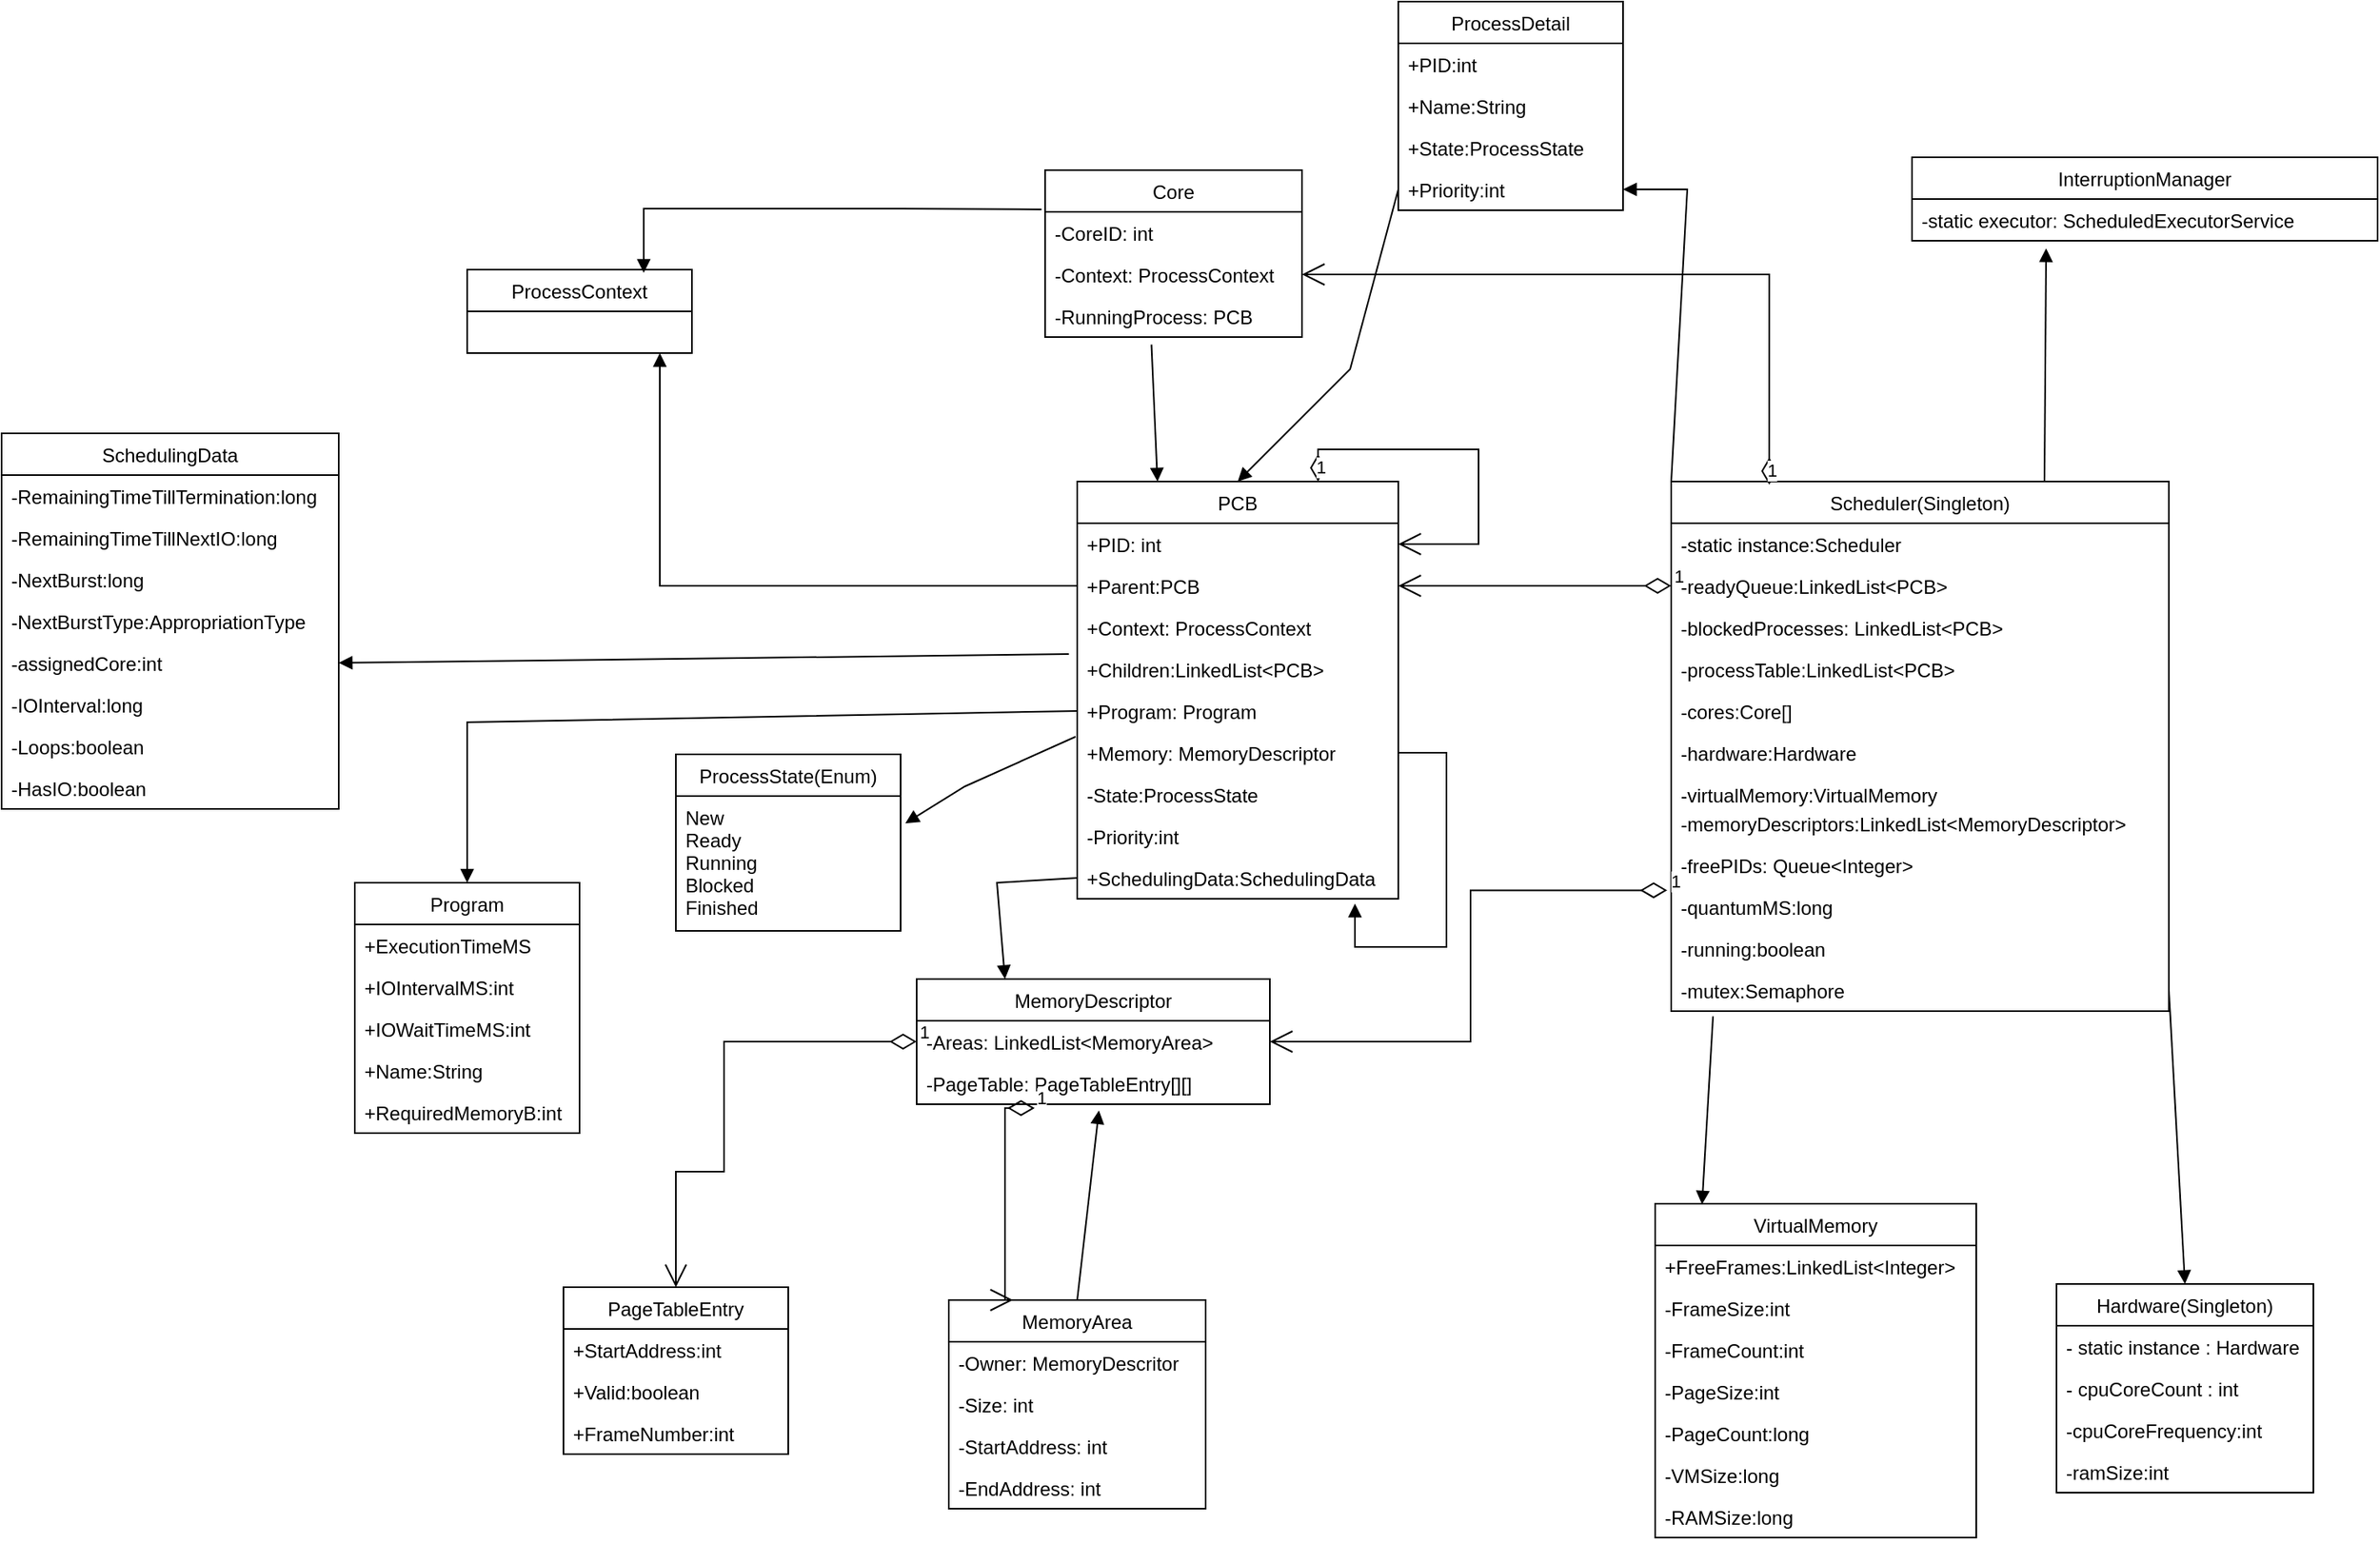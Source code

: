 <mxfile version="19.0.2" type="device"><diagram id="vgAINkqZk9e5ZRHIh0cH" name="Page-1"><mxGraphModel dx="3744" dy="1105" grid="1" gridSize="10" guides="1" tooltips="1" connect="1" arrows="1" fold="1" page="1" pageScale="1" pageWidth="827" pageHeight="1169" math="0" shadow="0"><root><mxCell id="0"/><mxCell id="1" parent="0"/><mxCell id="w7DauLgkfrRokklgGeX6-1" value="Core" style="swimlane;fontStyle=0;childLayout=stackLayout;horizontal=1;startSize=26;fillColor=none;horizontalStack=0;resizeParent=1;resizeParentMax=0;resizeLast=0;collapsible=1;marginBottom=0;" vertex="1" parent="1"><mxGeometry x="-240" y="496" width="160" height="104" as="geometry"/></mxCell><mxCell id="w7DauLgkfrRokklgGeX6-2" value="-CoreID: int" style="text;strokeColor=none;fillColor=none;align=left;verticalAlign=top;spacingLeft=4;spacingRight=4;overflow=hidden;rotatable=0;points=[[0,0.5],[1,0.5]];portConstraint=eastwest;" vertex="1" parent="w7DauLgkfrRokklgGeX6-1"><mxGeometry y="26" width="160" height="26" as="geometry"/></mxCell><mxCell id="w7DauLgkfrRokklgGeX6-3" value="-Context: ProcessContext&#10;" style="text;strokeColor=none;fillColor=none;align=left;verticalAlign=top;spacingLeft=4;spacingRight=4;overflow=hidden;rotatable=0;points=[[0,0.5],[1,0.5]];portConstraint=eastwest;" vertex="1" parent="w7DauLgkfrRokklgGeX6-1"><mxGeometry y="52" width="160" height="26" as="geometry"/></mxCell><mxCell id="w7DauLgkfrRokklgGeX6-4" value="-RunningProcess: PCB" style="text;strokeColor=none;fillColor=none;align=left;verticalAlign=top;spacingLeft=4;spacingRight=4;overflow=hidden;rotatable=0;points=[[0,0.5],[1,0.5]];portConstraint=eastwest;" vertex="1" parent="w7DauLgkfrRokklgGeX6-1"><mxGeometry y="78" width="160" height="26" as="geometry"/></mxCell><mxCell id="w7DauLgkfrRokklgGeX6-5" value="Hardware(Singleton)" style="swimlane;fontStyle=0;childLayout=stackLayout;horizontal=1;startSize=26;fillColor=none;horizontalStack=0;resizeParent=1;resizeParentMax=0;resizeLast=0;collapsible=1;marginBottom=0;" vertex="1" parent="1"><mxGeometry x="390" y="1190" width="160" height="130" as="geometry"/></mxCell><mxCell id="w7DauLgkfrRokklgGeX6-6" value="- static instance : Hardware&#10; " style="text;strokeColor=none;fillColor=none;align=left;verticalAlign=top;spacingLeft=4;spacingRight=4;overflow=hidden;rotatable=0;points=[[0,0.5],[1,0.5]];portConstraint=eastwest;" vertex="1" parent="w7DauLgkfrRokklgGeX6-5"><mxGeometry y="26" width="160" height="26" as="geometry"/></mxCell><mxCell id="w7DauLgkfrRokklgGeX6-7" value="- cpuCoreCount : int&#10;" style="text;strokeColor=none;fillColor=none;align=left;verticalAlign=top;spacingLeft=4;spacingRight=4;overflow=hidden;rotatable=0;points=[[0,0.5],[1,0.5]];portConstraint=eastwest;" vertex="1" parent="w7DauLgkfrRokklgGeX6-5"><mxGeometry y="52" width="160" height="26" as="geometry"/></mxCell><mxCell id="w7DauLgkfrRokklgGeX6-8" value="-cpuCoreFrequency:int" style="text;strokeColor=none;fillColor=none;align=left;verticalAlign=top;spacingLeft=4;spacingRight=4;overflow=hidden;rotatable=0;points=[[0,0.5],[1,0.5]];portConstraint=eastwest;" vertex="1" parent="w7DauLgkfrRokklgGeX6-5"><mxGeometry y="78" width="160" height="26" as="geometry"/></mxCell><mxCell id="w7DauLgkfrRokklgGeX6-9" value="-ramSize:int&#10;" style="text;strokeColor=none;fillColor=none;align=left;verticalAlign=top;spacingLeft=4;spacingRight=4;overflow=hidden;rotatable=0;points=[[0,0.5],[1,0.5]];portConstraint=eastwest;" vertex="1" parent="w7DauLgkfrRokklgGeX6-5"><mxGeometry y="104" width="160" height="26" as="geometry"/></mxCell><mxCell id="w7DauLgkfrRokklgGeX6-10" value="InterruptionManager" style="swimlane;fontStyle=0;childLayout=stackLayout;horizontal=1;startSize=26;fillColor=none;horizontalStack=0;resizeParent=1;resizeParentMax=0;resizeLast=0;collapsible=1;marginBottom=0;" vertex="1" parent="1"><mxGeometry x="300" y="488" width="290" height="52" as="geometry"/></mxCell><mxCell id="w7DauLgkfrRokklgGeX6-11" value="-static executor: ScheduledExecutorService" style="text;strokeColor=none;fillColor=none;align=left;verticalAlign=top;spacingLeft=4;spacingRight=4;overflow=hidden;rotatable=0;points=[[0,0.5],[1,0.5]];portConstraint=eastwest;" vertex="1" parent="w7DauLgkfrRokklgGeX6-10"><mxGeometry y="26" width="290" height="26" as="geometry"/></mxCell><mxCell id="w7DauLgkfrRokklgGeX6-14" value="MemoryArea" style="swimlane;fontStyle=0;childLayout=stackLayout;horizontal=1;startSize=26;fillColor=none;horizontalStack=0;resizeParent=1;resizeParentMax=0;resizeLast=0;collapsible=1;marginBottom=0;" vertex="1" parent="1"><mxGeometry x="-300" y="1200" width="160" height="130" as="geometry"/></mxCell><mxCell id="w7DauLgkfrRokklgGeX6-15" value="-Owner: MemoryDescritor&#10;" style="text;strokeColor=none;fillColor=none;align=left;verticalAlign=top;spacingLeft=4;spacingRight=4;overflow=hidden;rotatable=0;points=[[0,0.5],[1,0.5]];portConstraint=eastwest;" vertex="1" parent="w7DauLgkfrRokklgGeX6-14"><mxGeometry y="26" width="160" height="26" as="geometry"/></mxCell><mxCell id="w7DauLgkfrRokklgGeX6-16" value="-Size: int&#10;" style="text;strokeColor=none;fillColor=none;align=left;verticalAlign=top;spacingLeft=4;spacingRight=4;overflow=hidden;rotatable=0;points=[[0,0.5],[1,0.5]];portConstraint=eastwest;" vertex="1" parent="w7DauLgkfrRokklgGeX6-14"><mxGeometry y="52" width="160" height="26" as="geometry"/></mxCell><mxCell id="w7DauLgkfrRokklgGeX6-17" value="-StartAddress: int" style="text;strokeColor=none;fillColor=none;align=left;verticalAlign=top;spacingLeft=4;spacingRight=4;overflow=hidden;rotatable=0;points=[[0,0.5],[1,0.5]];portConstraint=eastwest;" vertex="1" parent="w7DauLgkfrRokklgGeX6-14"><mxGeometry y="78" width="160" height="26" as="geometry"/></mxCell><mxCell id="w7DauLgkfrRokklgGeX6-18" value="-EndAddress: int" style="text;strokeColor=none;fillColor=none;align=left;verticalAlign=top;spacingLeft=4;spacingRight=4;overflow=hidden;rotatable=0;points=[[0,0.5],[1,0.5]];portConstraint=eastwest;" vertex="1" parent="w7DauLgkfrRokklgGeX6-14"><mxGeometry y="104" width="160" height="26" as="geometry"/></mxCell><mxCell id="w7DauLgkfrRokklgGeX6-19" value="MemoryDescriptor" style="swimlane;fontStyle=0;childLayout=stackLayout;horizontal=1;startSize=26;fillColor=none;horizontalStack=0;resizeParent=1;resizeParentMax=0;resizeLast=0;collapsible=1;marginBottom=0;" vertex="1" parent="1"><mxGeometry x="-320" y="1000" width="220" height="78" as="geometry"/></mxCell><mxCell id="w7DauLgkfrRokklgGeX6-20" value="-Areas: LinkedList&lt;MemoryArea&gt;" style="text;strokeColor=none;fillColor=none;align=left;verticalAlign=top;spacingLeft=4;spacingRight=4;overflow=hidden;rotatable=0;points=[[0,0.5],[1,0.5]];portConstraint=eastwest;" vertex="1" parent="w7DauLgkfrRokklgGeX6-19"><mxGeometry y="26" width="220" height="26" as="geometry"/></mxCell><mxCell id="w7DauLgkfrRokklgGeX6-21" value="-PageTable: PageTableEntry[][]" style="text;strokeColor=none;fillColor=none;align=left;verticalAlign=top;spacingLeft=4;spacingRight=4;overflow=hidden;rotatable=0;points=[[0,0.5],[1,0.5]];portConstraint=eastwest;" vertex="1" parent="w7DauLgkfrRokklgGeX6-19"><mxGeometry y="52" width="220" height="26" as="geometry"/></mxCell><mxCell id="w7DauLgkfrRokklgGeX6-27" value="PCB" style="swimlane;fontStyle=0;childLayout=stackLayout;horizontal=1;startSize=26;fillColor=none;horizontalStack=0;resizeParent=1;resizeParentMax=0;resizeLast=0;collapsible=1;marginBottom=0;" vertex="1" parent="1"><mxGeometry x="-220" y="690" width="200" height="260" as="geometry"/></mxCell><mxCell id="w7DauLgkfrRokklgGeX6-28" value="+PID: int" style="text;strokeColor=none;fillColor=none;align=left;verticalAlign=top;spacingLeft=4;spacingRight=4;overflow=hidden;rotatable=0;points=[[0,0.5],[1,0.5]];portConstraint=eastwest;" vertex="1" parent="w7DauLgkfrRokklgGeX6-27"><mxGeometry y="26" width="200" height="26" as="geometry"/></mxCell><mxCell id="w7DauLgkfrRokklgGeX6-29" value="+Parent:PCB" style="text;strokeColor=none;fillColor=none;align=left;verticalAlign=top;spacingLeft=4;spacingRight=4;overflow=hidden;rotatable=0;points=[[0,0.5],[1,0.5]];portConstraint=eastwest;" vertex="1" parent="w7DauLgkfrRokklgGeX6-27"><mxGeometry y="52" width="200" height="26" as="geometry"/></mxCell><mxCell id="w7DauLgkfrRokklgGeX6-31" value="+Context: ProcessContext" style="text;strokeColor=none;fillColor=none;align=left;verticalAlign=top;spacingLeft=4;spacingRight=4;overflow=hidden;rotatable=0;points=[[0,0.5],[1,0.5]];portConstraint=eastwest;" vertex="1" parent="w7DauLgkfrRokklgGeX6-27"><mxGeometry y="78" width="200" height="26" as="geometry"/></mxCell><mxCell id="w7DauLgkfrRokklgGeX6-34" value="+Children:LinkedList&lt;PCB&gt;" style="text;strokeColor=none;fillColor=none;align=left;verticalAlign=top;spacingLeft=4;spacingRight=4;overflow=hidden;rotatable=0;points=[[0,0.5],[1,0.5]];portConstraint=eastwest;" vertex="1" parent="w7DauLgkfrRokklgGeX6-27"><mxGeometry y="104" width="200" height="26" as="geometry"/></mxCell><mxCell id="w7DauLgkfrRokklgGeX6-33" value="+Program: Program" style="text;strokeColor=none;fillColor=none;align=left;verticalAlign=top;spacingLeft=4;spacingRight=4;overflow=hidden;rotatable=0;points=[[0,0.5],[1,0.5]];portConstraint=eastwest;" vertex="1" parent="w7DauLgkfrRokklgGeX6-27"><mxGeometry y="130" width="200" height="26" as="geometry"/></mxCell><mxCell id="w7DauLgkfrRokklgGeX6-32" value="+Memory: MemoryDescriptor" style="text;strokeColor=none;fillColor=none;align=left;verticalAlign=top;spacingLeft=4;spacingRight=4;overflow=hidden;rotatable=0;points=[[0,0.5],[1,0.5]];portConstraint=eastwest;" vertex="1" parent="w7DauLgkfrRokklgGeX6-27"><mxGeometry y="156" width="200" height="26" as="geometry"/></mxCell><mxCell id="w7DauLgkfrRokklgGeX6-118" value="-State:ProcessState" style="text;strokeColor=none;fillColor=none;align=left;verticalAlign=top;spacingLeft=4;spacingRight=4;overflow=hidden;rotatable=0;points=[[0,0.5],[1,0.5]];portConstraint=eastwest;" vertex="1" parent="w7DauLgkfrRokklgGeX6-27"><mxGeometry y="182" width="200" height="26" as="geometry"/></mxCell><mxCell id="w7DauLgkfrRokklgGeX6-119" value="-Priority:int" style="text;strokeColor=none;fillColor=none;align=left;verticalAlign=top;spacingLeft=4;spacingRight=4;overflow=hidden;rotatable=0;points=[[0,0.5],[1,0.5]];portConstraint=eastwest;" vertex="1" parent="w7DauLgkfrRokklgGeX6-27"><mxGeometry y="208" width="200" height="26" as="geometry"/></mxCell><mxCell id="w7DauLgkfrRokklgGeX6-30" value="+SchedulingData:SchedulingData" style="text;strokeColor=none;fillColor=none;align=left;verticalAlign=top;spacingLeft=4;spacingRight=4;overflow=hidden;rotatable=0;points=[[0,0.5],[1,0.5]];portConstraint=eastwest;" vertex="1" parent="w7DauLgkfrRokklgGeX6-27"><mxGeometry y="234" width="200" height="26" as="geometry"/></mxCell><mxCell id="w7DauLgkfrRokklgGeX6-107" value="" style="html=1;verticalAlign=bottom;endArrow=block;rounded=0;exitX=1;exitY=0.5;exitDx=0;exitDy=0;entryX=0.865;entryY=1.115;entryDx=0;entryDy=0;entryPerimeter=0;" edge="1" parent="w7DauLgkfrRokklgGeX6-27" source="w7DauLgkfrRokklgGeX6-32" target="w7DauLgkfrRokklgGeX6-30"><mxGeometry width="80" relative="1" as="geometry"><mxPoint x="10.0" y="153" as="sourcePoint"/><mxPoint x="180" y="210" as="targetPoint"/><Array as="points"><mxPoint x="230" y="169"/><mxPoint x="230" y="290"/><mxPoint x="173" y="290"/></Array></mxGeometry></mxCell><mxCell id="w7DauLgkfrRokklgGeX6-108" value="1" style="endArrow=open;html=1;endSize=12;startArrow=diamondThin;startSize=14;startFill=0;edgeStyle=orthogonalEdgeStyle;align=left;verticalAlign=bottom;rounded=0;exitX=0.75;exitY=0;exitDx=0;exitDy=0;entryX=1;entryY=0.5;entryDx=0;entryDy=0;" edge="1" parent="w7DauLgkfrRokklgGeX6-27" source="w7DauLgkfrRokklgGeX6-27" target="w7DauLgkfrRokklgGeX6-28"><mxGeometry x="-1" y="3" relative="1" as="geometry"><mxPoint x="-120" y="260" as="sourcePoint"/><mxPoint x="40" y="260" as="targetPoint"/><Array as="points"><mxPoint x="150" y="-20"/><mxPoint x="250" y="-20"/><mxPoint x="250" y="39"/></Array></mxGeometry></mxCell><mxCell id="w7DauLgkfrRokklgGeX6-35" value="PageTableEntry" style="swimlane;fontStyle=0;childLayout=stackLayout;horizontal=1;startSize=26;fillColor=none;horizontalStack=0;resizeParent=1;resizeParentMax=0;resizeLast=0;collapsible=1;marginBottom=0;" vertex="1" parent="1"><mxGeometry x="-540" y="1192" width="140" height="104" as="geometry"/></mxCell><mxCell id="w7DauLgkfrRokklgGeX6-36" value="+StartAddress:int" style="text;strokeColor=none;fillColor=none;align=left;verticalAlign=top;spacingLeft=4;spacingRight=4;overflow=hidden;rotatable=0;points=[[0,0.5],[1,0.5]];portConstraint=eastwest;" vertex="1" parent="w7DauLgkfrRokklgGeX6-35"><mxGeometry y="26" width="140" height="26" as="geometry"/></mxCell><mxCell id="w7DauLgkfrRokklgGeX6-37" value="+Valid:boolean" style="text;strokeColor=none;fillColor=none;align=left;verticalAlign=top;spacingLeft=4;spacingRight=4;overflow=hidden;rotatable=0;points=[[0,0.5],[1,0.5]];portConstraint=eastwest;" vertex="1" parent="w7DauLgkfrRokklgGeX6-35"><mxGeometry y="52" width="140" height="26" as="geometry"/></mxCell><mxCell id="w7DauLgkfrRokklgGeX6-38" value="+FrameNumber:int" style="text;strokeColor=none;fillColor=none;align=left;verticalAlign=top;spacingLeft=4;spacingRight=4;overflow=hidden;rotatable=0;points=[[0,0.5],[1,0.5]];portConstraint=eastwest;" vertex="1" parent="w7DauLgkfrRokklgGeX6-35"><mxGeometry y="78" width="140" height="26" as="geometry"/></mxCell><mxCell id="w7DauLgkfrRokklgGeX6-39" value="ProcessContext" style="swimlane;fontStyle=0;childLayout=stackLayout;horizontal=1;startSize=26;fillColor=none;horizontalStack=0;resizeParent=1;resizeParentMax=0;resizeLast=0;collapsible=1;marginBottom=0;" vertex="1" parent="1"><mxGeometry x="-600" y="558" width="140" height="52" as="geometry"/></mxCell><mxCell id="w7DauLgkfrRokklgGeX6-43" value="ProcessDetail" style="swimlane;fontStyle=0;childLayout=stackLayout;horizontal=1;startSize=26;fillColor=none;horizontalStack=0;resizeParent=1;resizeParentMax=0;resizeLast=0;collapsible=1;marginBottom=0;" vertex="1" parent="1"><mxGeometry x="-20" y="391" width="140" height="130" as="geometry"/></mxCell><mxCell id="w7DauLgkfrRokklgGeX6-44" value="+PID:int" style="text;strokeColor=none;fillColor=none;align=left;verticalAlign=top;spacingLeft=4;spacingRight=4;overflow=hidden;rotatable=0;points=[[0,0.5],[1,0.5]];portConstraint=eastwest;" vertex="1" parent="w7DauLgkfrRokklgGeX6-43"><mxGeometry y="26" width="140" height="26" as="geometry"/></mxCell><mxCell id="w7DauLgkfrRokklgGeX6-45" value="+Name:String" style="text;strokeColor=none;fillColor=none;align=left;verticalAlign=top;spacingLeft=4;spacingRight=4;overflow=hidden;rotatable=0;points=[[0,0.5],[1,0.5]];portConstraint=eastwest;" vertex="1" parent="w7DauLgkfrRokklgGeX6-43"><mxGeometry y="52" width="140" height="26" as="geometry"/></mxCell><mxCell id="w7DauLgkfrRokklgGeX6-47" value="+State:ProcessState" style="text;strokeColor=none;fillColor=none;align=left;verticalAlign=top;spacingLeft=4;spacingRight=4;overflow=hidden;rotatable=0;points=[[0,0.5],[1,0.5]];portConstraint=eastwest;" vertex="1" parent="w7DauLgkfrRokklgGeX6-43"><mxGeometry y="78" width="140" height="26" as="geometry"/></mxCell><mxCell id="w7DauLgkfrRokklgGeX6-46" value="+Priority:int" style="text;strokeColor=none;fillColor=none;align=left;verticalAlign=top;spacingLeft=4;spacingRight=4;overflow=hidden;rotatable=0;points=[[0,0.5],[1,0.5]];portConstraint=eastwest;" vertex="1" parent="w7DauLgkfrRokklgGeX6-43"><mxGeometry y="104" width="140" height="26" as="geometry"/></mxCell><mxCell id="w7DauLgkfrRokklgGeX6-48" value="ProcessState(Enum)" style="swimlane;fontStyle=0;childLayout=stackLayout;horizontal=1;startSize=26;fillColor=none;horizontalStack=0;resizeParent=1;resizeParentMax=0;resizeLast=0;collapsible=1;marginBottom=0;" vertex="1" parent="1"><mxGeometry x="-470" y="860" width="140" height="110" as="geometry"/></mxCell><mxCell id="w7DauLgkfrRokklgGeX6-49" value="New&#10;Ready&#10;Running&#10;Blocked&#10;Finished" style="text;strokeColor=none;fillColor=none;align=left;verticalAlign=top;spacingLeft=4;spacingRight=4;overflow=hidden;rotatable=0;points=[[0,0.5],[1,0.5]];portConstraint=eastwest;" vertex="1" parent="w7DauLgkfrRokklgGeX6-48"><mxGeometry y="26" width="140" height="84" as="geometry"/></mxCell><mxCell id="w7DauLgkfrRokklgGeX6-52" value="Program" style="swimlane;fontStyle=0;childLayout=stackLayout;horizontal=1;startSize=26;fillColor=none;horizontalStack=0;resizeParent=1;resizeParentMax=0;resizeLast=0;collapsible=1;marginBottom=0;" vertex="1" parent="1"><mxGeometry x="-670" y="940" width="140" height="156" as="geometry"/></mxCell><mxCell id="w7DauLgkfrRokklgGeX6-53" value="+ExecutionTimeMS" style="text;strokeColor=none;fillColor=none;align=left;verticalAlign=top;spacingLeft=4;spacingRight=4;overflow=hidden;rotatable=0;points=[[0,0.5],[1,0.5]];portConstraint=eastwest;" vertex="1" parent="w7DauLgkfrRokklgGeX6-52"><mxGeometry y="26" width="140" height="26" as="geometry"/></mxCell><mxCell id="w7DauLgkfrRokklgGeX6-54" value="+IOIntervalMS:int" style="text;strokeColor=none;fillColor=none;align=left;verticalAlign=top;spacingLeft=4;spacingRight=4;overflow=hidden;rotatable=0;points=[[0,0.5],[1,0.5]];portConstraint=eastwest;" vertex="1" parent="w7DauLgkfrRokklgGeX6-52"><mxGeometry y="52" width="140" height="26" as="geometry"/></mxCell><mxCell id="w7DauLgkfrRokklgGeX6-56" value="+IOWaitTimeMS:int&#10;" style="text;strokeColor=none;fillColor=none;align=left;verticalAlign=top;spacingLeft=4;spacingRight=4;overflow=hidden;rotatable=0;points=[[0,0.5],[1,0.5]];portConstraint=eastwest;" vertex="1" parent="w7DauLgkfrRokklgGeX6-52"><mxGeometry y="78" width="140" height="26" as="geometry"/></mxCell><mxCell id="w7DauLgkfrRokklgGeX6-57" value="+Name:String" style="text;strokeColor=none;fillColor=none;align=left;verticalAlign=top;spacingLeft=4;spacingRight=4;overflow=hidden;rotatable=0;points=[[0,0.5],[1,0.5]];portConstraint=eastwest;" vertex="1" parent="w7DauLgkfrRokklgGeX6-52"><mxGeometry y="104" width="140" height="26" as="geometry"/></mxCell><mxCell id="w7DauLgkfrRokklgGeX6-55" value="+RequiredMemoryB:int" style="text;strokeColor=none;fillColor=none;align=left;verticalAlign=top;spacingLeft=4;spacingRight=4;overflow=hidden;rotatable=0;points=[[0,0.5],[1,0.5]];portConstraint=eastwest;" vertex="1" parent="w7DauLgkfrRokklgGeX6-52"><mxGeometry y="130" width="140" height="26" as="geometry"/></mxCell><mxCell id="w7DauLgkfrRokklgGeX6-58" value="Scheduler(Singleton)" style="swimlane;fontStyle=0;childLayout=stackLayout;horizontal=1;startSize=26;fillColor=none;horizontalStack=0;resizeParent=1;resizeParentMax=0;resizeLast=0;collapsible=1;marginBottom=0;" vertex="1" parent="1"><mxGeometry x="150" y="690" width="310" height="330" as="geometry"/></mxCell><mxCell id="w7DauLgkfrRokklgGeX6-59" value="-static instance:Scheduler" style="text;strokeColor=none;fillColor=none;align=left;verticalAlign=top;spacingLeft=4;spacingRight=4;overflow=hidden;rotatable=0;points=[[0,0.5],[1,0.5]];portConstraint=eastwest;" vertex="1" parent="w7DauLgkfrRokklgGeX6-58"><mxGeometry y="26" width="310" height="26" as="geometry"/></mxCell><mxCell id="w7DauLgkfrRokklgGeX6-60" value="-readyQueue:LinkedList&lt;PCB&gt;" style="text;strokeColor=none;fillColor=none;align=left;verticalAlign=top;spacingLeft=4;spacingRight=4;overflow=hidden;rotatable=0;points=[[0,0.5],[1,0.5]];portConstraint=eastwest;" vertex="1" parent="w7DauLgkfrRokklgGeX6-58"><mxGeometry y="52" width="310" height="26" as="geometry"/></mxCell><mxCell id="w7DauLgkfrRokklgGeX6-62" value="-blockedProcesses: LinkedList&lt;PCB&gt;" style="text;strokeColor=none;fillColor=none;align=left;verticalAlign=top;spacingLeft=4;spacingRight=4;overflow=hidden;rotatable=0;points=[[0,0.5],[1,0.5]];portConstraint=eastwest;" vertex="1" parent="w7DauLgkfrRokklgGeX6-58"><mxGeometry y="78" width="310" height="26" as="geometry"/></mxCell><mxCell id="w7DauLgkfrRokklgGeX6-65" value="-processTable:LinkedList&lt;PCB&gt;" style="text;strokeColor=none;fillColor=none;align=left;verticalAlign=top;spacingLeft=4;spacingRight=4;overflow=hidden;rotatable=0;points=[[0,0.5],[1,0.5]];portConstraint=eastwest;" vertex="1" parent="w7DauLgkfrRokklgGeX6-58"><mxGeometry y="104" width="310" height="26" as="geometry"/></mxCell><mxCell id="w7DauLgkfrRokklgGeX6-67" value="-cores:Core[]" style="text;strokeColor=none;fillColor=none;align=left;verticalAlign=top;spacingLeft=4;spacingRight=4;overflow=hidden;rotatable=0;points=[[0,0.5],[1,0.5]];portConstraint=eastwest;" vertex="1" parent="w7DauLgkfrRokklgGeX6-58"><mxGeometry y="130" width="310" height="26" as="geometry"/></mxCell><mxCell id="w7DauLgkfrRokklgGeX6-66" value="-hardware:Hardware" style="text;strokeColor=none;fillColor=none;align=left;verticalAlign=top;spacingLeft=4;spacingRight=4;overflow=hidden;rotatable=0;points=[[0,0.5],[1,0.5]];portConstraint=eastwest;" vertex="1" parent="w7DauLgkfrRokklgGeX6-58"><mxGeometry y="156" width="310" height="26" as="geometry"/></mxCell><mxCell id="w7DauLgkfrRokklgGeX6-64" value="-virtualMemory:VirtualMemory" style="text;strokeColor=none;fillColor=none;align=left;verticalAlign=top;spacingLeft=4;spacingRight=4;overflow=hidden;rotatable=0;points=[[0,0.5],[1,0.5]];portConstraint=eastwest;" vertex="1" parent="w7DauLgkfrRokklgGeX6-58"><mxGeometry y="182" width="310" height="18" as="geometry"/></mxCell><mxCell id="w7DauLgkfrRokklgGeX6-63" value="-memoryDescriptors:LinkedList&lt;MemoryDescriptor&gt;" style="text;strokeColor=none;fillColor=none;align=left;verticalAlign=top;spacingLeft=4;spacingRight=4;overflow=hidden;rotatable=0;points=[[0,0.5],[1,0.5]];portConstraint=eastwest;" vertex="1" parent="w7DauLgkfrRokklgGeX6-58"><mxGeometry y="200" width="310" height="26" as="geometry"/></mxCell><mxCell id="w7DauLgkfrRokklgGeX6-68" value="-freePIDs: Queue&lt;Integer&gt;" style="text;strokeColor=none;fillColor=none;align=left;verticalAlign=top;spacingLeft=4;spacingRight=4;overflow=hidden;rotatable=0;points=[[0,0.5],[1,0.5]];portConstraint=eastwest;" vertex="1" parent="w7DauLgkfrRokklgGeX6-58"><mxGeometry y="226" width="310" height="26" as="geometry"/></mxCell><mxCell id="w7DauLgkfrRokklgGeX6-70" value="-quantumMS:long" style="text;strokeColor=none;fillColor=none;align=left;verticalAlign=top;spacingLeft=4;spacingRight=4;overflow=hidden;rotatable=0;points=[[0,0.5],[1,0.5]];portConstraint=eastwest;" vertex="1" parent="w7DauLgkfrRokklgGeX6-58"><mxGeometry y="252" width="310" height="26" as="geometry"/></mxCell><mxCell id="w7DauLgkfrRokklgGeX6-69" value="-running:boolean" style="text;strokeColor=none;fillColor=none;align=left;verticalAlign=top;spacingLeft=4;spacingRight=4;overflow=hidden;rotatable=0;points=[[0,0.5],[1,0.5]];portConstraint=eastwest;" vertex="1" parent="w7DauLgkfrRokklgGeX6-58"><mxGeometry y="278" width="310" height="26" as="geometry"/></mxCell><mxCell id="w7DauLgkfrRokklgGeX6-61" value="-mutex:Semaphore" style="text;strokeColor=none;fillColor=none;align=left;verticalAlign=top;spacingLeft=4;spacingRight=4;overflow=hidden;rotatable=0;points=[[0,0.5],[1,0.5]];portConstraint=eastwest;" vertex="1" parent="w7DauLgkfrRokklgGeX6-58"><mxGeometry y="304" width="310" height="26" as="geometry"/></mxCell><mxCell id="w7DauLgkfrRokklgGeX6-81" value="VirtualMemory" style="swimlane;fontStyle=0;childLayout=stackLayout;horizontal=1;startSize=26;fillColor=none;horizontalStack=0;resizeParent=1;resizeParentMax=0;resizeLast=0;collapsible=1;marginBottom=0;" vertex="1" parent="1"><mxGeometry x="140" y="1140" width="200" height="208" as="geometry"/></mxCell><mxCell id="w7DauLgkfrRokklgGeX6-82" value="+FreeFrames:LinkedList&lt;Integer&gt;" style="text;strokeColor=none;fillColor=none;align=left;verticalAlign=top;spacingLeft=4;spacingRight=4;overflow=hidden;rotatable=0;points=[[0,0.5],[1,0.5]];portConstraint=eastwest;" vertex="1" parent="w7DauLgkfrRokklgGeX6-81"><mxGeometry y="26" width="200" height="26" as="geometry"/></mxCell><mxCell id="w7DauLgkfrRokklgGeX6-83" value="-FrameSize:int" style="text;strokeColor=none;fillColor=none;align=left;verticalAlign=top;spacingLeft=4;spacingRight=4;overflow=hidden;rotatable=0;points=[[0,0.5],[1,0.5]];portConstraint=eastwest;" vertex="1" parent="w7DauLgkfrRokklgGeX6-81"><mxGeometry y="52" width="200" height="26" as="geometry"/></mxCell><mxCell id="w7DauLgkfrRokklgGeX6-85" value="-FrameCount:int" style="text;strokeColor=none;fillColor=none;align=left;verticalAlign=top;spacingLeft=4;spacingRight=4;overflow=hidden;rotatable=0;points=[[0,0.5],[1,0.5]];portConstraint=eastwest;" vertex="1" parent="w7DauLgkfrRokklgGeX6-81"><mxGeometry y="78" width="200" height="26" as="geometry"/></mxCell><mxCell id="w7DauLgkfrRokklgGeX6-87" value="-PageSize:int" style="text;strokeColor=none;fillColor=none;align=left;verticalAlign=top;spacingLeft=4;spacingRight=4;overflow=hidden;rotatable=0;points=[[0,0.5],[1,0.5]];portConstraint=eastwest;" vertex="1" parent="w7DauLgkfrRokklgGeX6-81"><mxGeometry y="104" width="200" height="26" as="geometry"/></mxCell><mxCell id="w7DauLgkfrRokklgGeX6-88" value="-PageCount:long" style="text;strokeColor=none;fillColor=none;align=left;verticalAlign=top;spacingLeft=4;spacingRight=4;overflow=hidden;rotatable=0;points=[[0,0.5],[1,0.5]];portConstraint=eastwest;" vertex="1" parent="w7DauLgkfrRokklgGeX6-81"><mxGeometry y="130" width="200" height="26" as="geometry"/></mxCell><mxCell id="w7DauLgkfrRokklgGeX6-86" value="-VMSize:long" style="text;strokeColor=none;fillColor=none;align=left;verticalAlign=top;spacingLeft=4;spacingRight=4;overflow=hidden;rotatable=0;points=[[0,0.5],[1,0.5]];portConstraint=eastwest;" vertex="1" parent="w7DauLgkfrRokklgGeX6-81"><mxGeometry y="156" width="200" height="26" as="geometry"/></mxCell><mxCell id="w7DauLgkfrRokklgGeX6-84" value="-RAMSize:long" style="text;strokeColor=none;fillColor=none;align=left;verticalAlign=top;spacingLeft=4;spacingRight=4;overflow=hidden;rotatable=0;points=[[0,0.5],[1,0.5]];portConstraint=eastwest;" vertex="1" parent="w7DauLgkfrRokklgGeX6-81"><mxGeometry y="182" width="200" height="26" as="geometry"/></mxCell><mxCell id="w7DauLgkfrRokklgGeX6-89" value="1" style="endArrow=open;html=1;endSize=12;startArrow=diamondThin;startSize=14;startFill=0;edgeStyle=orthogonalEdgeStyle;align=left;verticalAlign=bottom;rounded=0;exitX=0;exitY=0.5;exitDx=0;exitDy=0;entryX=1;entryY=0.5;entryDx=0;entryDy=0;" edge="1" parent="1" source="w7DauLgkfrRokklgGeX6-60" target="w7DauLgkfrRokklgGeX6-29"><mxGeometry x="-1" y="3" relative="1" as="geometry"><mxPoint x="20" y="790" as="sourcePoint"/><mxPoint x="180" y="790" as="targetPoint"/></mxGeometry></mxCell><mxCell id="w7DauLgkfrRokklgGeX6-90" value="1" style="endArrow=open;html=1;endSize=12;startArrow=diamondThin;startSize=14;startFill=0;edgeStyle=orthogonalEdgeStyle;align=left;verticalAlign=bottom;rounded=0;exitX=0.197;exitY=0.006;exitDx=0;exitDy=0;exitPerimeter=0;entryX=1;entryY=0.5;entryDx=0;entryDy=0;" edge="1" parent="1" source="w7DauLgkfrRokklgGeX6-58" target="w7DauLgkfrRokklgGeX6-3"><mxGeometry x="-1" y="3" relative="1" as="geometry"><mxPoint x="40" y="850" as="sourcePoint"/><mxPoint x="200" y="850" as="targetPoint"/></mxGeometry></mxCell><mxCell id="w7DauLgkfrRokklgGeX6-92" value="" style="html=1;verticalAlign=bottom;endArrow=block;rounded=0;entryX=0.146;entryY=0.002;entryDx=0;entryDy=0;exitX=0.084;exitY=1.126;exitDx=0;exitDy=0;entryPerimeter=0;exitPerimeter=0;" edge="1" parent="1" source="w7DauLgkfrRokklgGeX6-61" target="w7DauLgkfrRokklgGeX6-81"><mxGeometry width="80" relative="1" as="geometry"><mxPoint x="160" y="1070.0" as="sourcePoint"/><mxPoint x="-20.0" y="1144.0" as="targetPoint"/><Array as="points"/></mxGeometry></mxCell><mxCell id="w7DauLgkfrRokklgGeX6-94" value="1" style="endArrow=open;html=1;endSize=12;startArrow=diamondThin;startSize=14;startFill=0;edgeStyle=orthogonalEdgeStyle;align=left;verticalAlign=bottom;rounded=0;exitX=-0.008;exitY=0.104;exitDx=0;exitDy=0;exitPerimeter=0;entryX=1;entryY=0.5;entryDx=0;entryDy=0;" edge="1" parent="1" source="w7DauLgkfrRokklgGeX6-70" target="w7DauLgkfrRokklgGeX6-20"><mxGeometry x="-1" y="3" relative="1" as="geometry"><mxPoint x="-80" y="1070" as="sourcePoint"/><mxPoint x="80" y="1070" as="targetPoint"/></mxGeometry></mxCell><mxCell id="w7DauLgkfrRokklgGeX6-95" value="" style="html=1;verticalAlign=bottom;endArrow=block;rounded=0;entryX=0.5;entryY=0;entryDx=0;entryDy=0;exitX=1;exitY=0.5;exitDx=0;exitDy=0;" edge="1" parent="1" source="w7DauLgkfrRokklgGeX6-61" target="w7DauLgkfrRokklgGeX6-5"><mxGeometry width="80" relative="1" as="geometry"><mxPoint x="150" y="955.0" as="sourcePoint"/><mxPoint x="470" y="1208.0" as="targetPoint"/><Array as="points"/></mxGeometry></mxCell><mxCell id="w7DauLgkfrRokklgGeX6-97" value="SchedulingData" style="swimlane;fontStyle=0;childLayout=stackLayout;horizontal=1;startSize=26;fillColor=none;horizontalStack=0;resizeParent=1;resizeParentMax=0;resizeLast=0;collapsible=1;marginBottom=0;" vertex="1" parent="1"><mxGeometry x="-890" y="660" width="210" height="234" as="geometry"/></mxCell><mxCell id="w7DauLgkfrRokklgGeX6-98" value="-RemainingTimeTillTermination:long" style="text;strokeColor=none;fillColor=none;align=left;verticalAlign=top;spacingLeft=4;spacingRight=4;overflow=hidden;rotatable=0;points=[[0,0.5],[1,0.5]];portConstraint=eastwest;" vertex="1" parent="w7DauLgkfrRokklgGeX6-97"><mxGeometry y="26" width="210" height="26" as="geometry"/></mxCell><mxCell id="w7DauLgkfrRokklgGeX6-99" value="-RemainingTimeTillNextIO:long&#10;" style="text;strokeColor=none;fillColor=none;align=left;verticalAlign=top;spacingLeft=4;spacingRight=4;overflow=hidden;rotatable=0;points=[[0,0.5],[1,0.5]];portConstraint=eastwest;" vertex="1" parent="w7DauLgkfrRokklgGeX6-97"><mxGeometry y="52" width="210" height="26" as="geometry"/></mxCell><mxCell id="w7DauLgkfrRokklgGeX6-100" value="-NextBurst:long&#10;" style="text;strokeColor=none;fillColor=none;align=left;verticalAlign=top;spacingLeft=4;spacingRight=4;overflow=hidden;rotatable=0;points=[[0,0.5],[1,0.5]];portConstraint=eastwest;" vertex="1" parent="w7DauLgkfrRokklgGeX6-97"><mxGeometry y="78" width="210" height="26" as="geometry"/></mxCell><mxCell id="w7DauLgkfrRokklgGeX6-101" value="-NextBurstType:AppropriationType" style="text;strokeColor=none;fillColor=none;align=left;verticalAlign=top;spacingLeft=4;spacingRight=4;overflow=hidden;rotatable=0;points=[[0,0.5],[1,0.5]];portConstraint=eastwest;" vertex="1" parent="w7DauLgkfrRokklgGeX6-97"><mxGeometry y="104" width="210" height="26" as="geometry"/></mxCell><mxCell id="w7DauLgkfrRokklgGeX6-102" value="-assignedCore:int" style="text;strokeColor=none;fillColor=none;align=left;verticalAlign=top;spacingLeft=4;spacingRight=4;overflow=hidden;rotatable=0;points=[[0,0.5],[1,0.5]];portConstraint=eastwest;" vertex="1" parent="w7DauLgkfrRokklgGeX6-97"><mxGeometry y="130" width="210" height="26" as="geometry"/></mxCell><mxCell id="w7DauLgkfrRokklgGeX6-103" value="-IOInterval:long" style="text;strokeColor=none;fillColor=none;align=left;verticalAlign=top;spacingLeft=4;spacingRight=4;overflow=hidden;rotatable=0;points=[[0,0.5],[1,0.5]];portConstraint=eastwest;" vertex="1" parent="w7DauLgkfrRokklgGeX6-97"><mxGeometry y="156" width="210" height="26" as="geometry"/></mxCell><mxCell id="w7DauLgkfrRokklgGeX6-104" value="-Loops:boolean" style="text;strokeColor=none;fillColor=none;align=left;verticalAlign=top;spacingLeft=4;spacingRight=4;overflow=hidden;rotatable=0;points=[[0,0.5],[1,0.5]];portConstraint=eastwest;" vertex="1" parent="w7DauLgkfrRokklgGeX6-97"><mxGeometry y="182" width="210" height="26" as="geometry"/></mxCell><mxCell id="w7DauLgkfrRokklgGeX6-105" value="-HasIO:boolean" style="text;strokeColor=none;fillColor=none;align=left;verticalAlign=top;spacingLeft=4;spacingRight=4;overflow=hidden;rotatable=0;points=[[0,0.5],[1,0.5]];portConstraint=eastwest;" vertex="1" parent="w7DauLgkfrRokklgGeX6-97"><mxGeometry y="208" width="210" height="26" as="geometry"/></mxCell><mxCell id="w7DauLgkfrRokklgGeX6-106" value="" style="html=1;verticalAlign=bottom;endArrow=block;rounded=0;exitX=0;exitY=0.5;exitDx=0;exitDy=0;entryX=0.5;entryY=0;entryDx=0;entryDy=0;" edge="1" parent="1" source="w7DauLgkfrRokklgGeX6-33" target="w7DauLgkfrRokklgGeX6-52"><mxGeometry width="80" relative="1" as="geometry"><mxPoint x="186.04" y="1033.276" as="sourcePoint"/><mxPoint x="-520" y="920" as="targetPoint"/><Array as="points"><mxPoint x="-600" y="840"/></Array></mxGeometry></mxCell><mxCell id="w7DauLgkfrRokklgGeX6-109" value="" style="html=1;verticalAlign=bottom;endArrow=block;rounded=0;entryX=0.25;entryY=0;entryDx=0;entryDy=0;exitX=0;exitY=0.5;exitDx=0;exitDy=0;" edge="1" parent="1" source="w7DauLgkfrRokklgGeX6-30" target="w7DauLgkfrRokklgGeX6-19"><mxGeometry width="80" relative="1" as="geometry"><mxPoint x="-210.0" y="843" as="sourcePoint"/><mxPoint x="-390.0" y="839" as="targetPoint"/><Array as="points"><mxPoint x="-270" y="940"/></Array></mxGeometry></mxCell><mxCell id="w7DauLgkfrRokklgGeX6-110" value="" style="html=1;verticalAlign=bottom;endArrow=block;rounded=0;exitX=0;exitY=0.5;exitDx=0;exitDy=0;" edge="1" parent="1" source="w7DauLgkfrRokklgGeX6-29"><mxGeometry width="80" relative="1" as="geometry"><mxPoint x="-210.0" y="895.0" as="sourcePoint"/><mxPoint x="-480" y="610" as="targetPoint"/><Array as="points"><mxPoint x="-480" y="755"/></Array></mxGeometry></mxCell><mxCell id="w7DauLgkfrRokklgGeX6-111" value="" style="html=1;verticalAlign=bottom;endArrow=block;rounded=0;entryX=1;entryY=0.5;entryDx=0;entryDy=0;exitX=-0.026;exitY=0.137;exitDx=0;exitDy=0;exitPerimeter=0;" edge="1" parent="1" source="w7DauLgkfrRokklgGeX6-34" target="w7DauLgkfrRokklgGeX6-102"><mxGeometry width="80" relative="1" as="geometry"><mxPoint x="-210.0" y="765" as="sourcePoint"/><mxPoint x="-380.0" y="740" as="targetPoint"/><Array as="points"/></mxGeometry></mxCell><mxCell id="w7DauLgkfrRokklgGeX6-113" value="" style="html=1;verticalAlign=bottom;endArrow=block;rounded=0;entryX=0.25;entryY=0;entryDx=0;entryDy=0;exitX=0.414;exitY=1.181;exitDx=0;exitDy=0;exitPerimeter=0;" edge="1" parent="1" source="w7DauLgkfrRokklgGeX6-4" target="w7DauLgkfrRokklgGeX6-27"><mxGeometry width="80" relative="1" as="geometry"><mxPoint x="-180.0" y="644" as="sourcePoint"/><mxPoint x="-380.0" y="533" as="targetPoint"/><Array as="points"/></mxGeometry></mxCell><mxCell id="w7DauLgkfrRokklgGeX6-114" value="" style="html=1;verticalAlign=bottom;endArrow=block;rounded=0;exitX=-0.014;exitY=-0.06;exitDx=0;exitDy=0;exitPerimeter=0;" edge="1" parent="1" source="w7DauLgkfrRokklgGeX6-2"><mxGeometry width="80" relative="1" as="geometry"><mxPoint x="-155.28" y="612.86" as="sourcePoint"/><mxPoint x="-490" y="560" as="targetPoint"/><Array as="points"><mxPoint x="-330" y="520"/><mxPoint x="-490" y="520"/></Array></mxGeometry></mxCell><mxCell id="w7DauLgkfrRokklgGeX6-115" value="1" style="endArrow=open;html=1;endSize=12;startArrow=diamondThin;startSize=14;startFill=0;edgeStyle=orthogonalEdgeStyle;align=left;verticalAlign=bottom;rounded=0;exitX=0;exitY=0.5;exitDx=0;exitDy=0;entryX=0.5;entryY=0;entryDx=0;entryDy=0;" edge="1" parent="1" source="w7DauLgkfrRokklgGeX6-20" target="w7DauLgkfrRokklgGeX6-35"><mxGeometry x="-1" y="3" relative="1" as="geometry"><mxPoint x="-530" y="1130" as="sourcePoint"/><mxPoint x="-370" y="1130" as="targetPoint"/><Array as="points"><mxPoint x="-440" y="1039"/><mxPoint x="-440" y="1120"/><mxPoint x="-470" y="1120"/></Array></mxGeometry></mxCell><mxCell id="w7DauLgkfrRokklgGeX6-116" value="1" style="endArrow=open;html=1;endSize=12;startArrow=diamondThin;startSize=14;startFill=0;edgeStyle=orthogonalEdgeStyle;align=left;verticalAlign=bottom;rounded=0;exitX=0.334;exitY=1.093;exitDx=0;exitDy=0;exitPerimeter=0;entryX=0.25;entryY=0;entryDx=0;entryDy=0;" edge="1" parent="1" source="w7DauLgkfrRokklgGeX6-21" target="w7DauLgkfrRokklgGeX6-14"><mxGeometry x="-1" y="3" relative="1" as="geometry"><mxPoint x="-270" y="1130" as="sourcePoint"/><mxPoint x="-110" y="1130" as="targetPoint"/><Array as="points"><mxPoint x="-265" y="1080"/></Array></mxGeometry></mxCell><mxCell id="w7DauLgkfrRokklgGeX6-117" value="" style="html=1;verticalAlign=bottom;endArrow=block;rounded=0;entryX=0.516;entryY=1.148;entryDx=0;entryDy=0;exitX=0.5;exitY=0;exitDx=0;exitDy=0;entryPerimeter=0;" edge="1" parent="1" source="w7DauLgkfrRokklgGeX6-14" target="w7DauLgkfrRokklgGeX6-21"><mxGeometry width="80" relative="1" as="geometry"><mxPoint x="-210" y="895.0" as="sourcePoint"/><mxPoint x="-255" y="1010.0" as="targetPoint"/><Array as="points"/></mxGeometry></mxCell><mxCell id="w7DauLgkfrRokklgGeX6-120" value="" style="html=1;verticalAlign=bottom;endArrow=block;rounded=0;exitX=-0.005;exitY=1.115;exitDx=0;exitDy=0;entryX=1.021;entryY=0.202;entryDx=0;entryDy=0;entryPerimeter=0;exitPerimeter=0;" edge="1" parent="1" source="w7DauLgkfrRokklgGeX6-33" target="w7DauLgkfrRokklgGeX6-49"><mxGeometry width="80" relative="1" as="geometry"><mxPoint x="-210" y="843" as="sourcePoint"/><mxPoint x="-590" y="950" as="targetPoint"/><Array as="points"><mxPoint x="-290" y="880"/></Array></mxGeometry></mxCell><mxCell id="w7DauLgkfrRokklgGeX6-121" value="" style="html=1;verticalAlign=bottom;endArrow=block;rounded=0;entryX=1;entryY=0.5;entryDx=0;entryDy=0;exitX=0;exitY=0;exitDx=0;exitDy=0;" edge="1" parent="1" source="w7DauLgkfrRokklgGeX6-58" target="w7DauLgkfrRokklgGeX6-46"><mxGeometry width="80" relative="1" as="geometry"><mxPoint x="550" y="910" as="sourcePoint"/><mxPoint x="630" y="910" as="targetPoint"/><Array as="points"><mxPoint x="160" y="508"/></Array></mxGeometry></mxCell><mxCell id="w7DauLgkfrRokklgGeX6-122" value="" style="html=1;verticalAlign=bottom;endArrow=block;rounded=0;entryX=0.288;entryY=1.181;entryDx=0;entryDy=0;exitX=0.75;exitY=0;exitDx=0;exitDy=0;entryPerimeter=0;" edge="1" parent="1" source="w7DauLgkfrRokklgGeX6-58" target="w7DauLgkfrRokklgGeX6-11"><mxGeometry width="80" relative="1" as="geometry"><mxPoint x="654" y="787" as="sourcePoint"/><mxPoint x="174" y="488" as="targetPoint"/></mxGeometry></mxCell><mxCell id="w7DauLgkfrRokklgGeX6-123" value="" style="html=1;verticalAlign=bottom;endArrow=block;rounded=0;exitX=0;exitY=0.5;exitDx=0;exitDy=0;entryX=0.5;entryY=0;entryDx=0;entryDy=0;" edge="1" parent="1" source="w7DauLgkfrRokklgGeX6-46" target="w7DauLgkfrRokklgGeX6-27"><mxGeometry width="80" relative="1" as="geometry"><mxPoint x="30" y="630" as="sourcePoint"/><mxPoint x="110" y="630" as="targetPoint"/><Array as="points"><mxPoint x="-50" y="620"/></Array></mxGeometry></mxCell></root></mxGraphModel></diagram></mxfile>